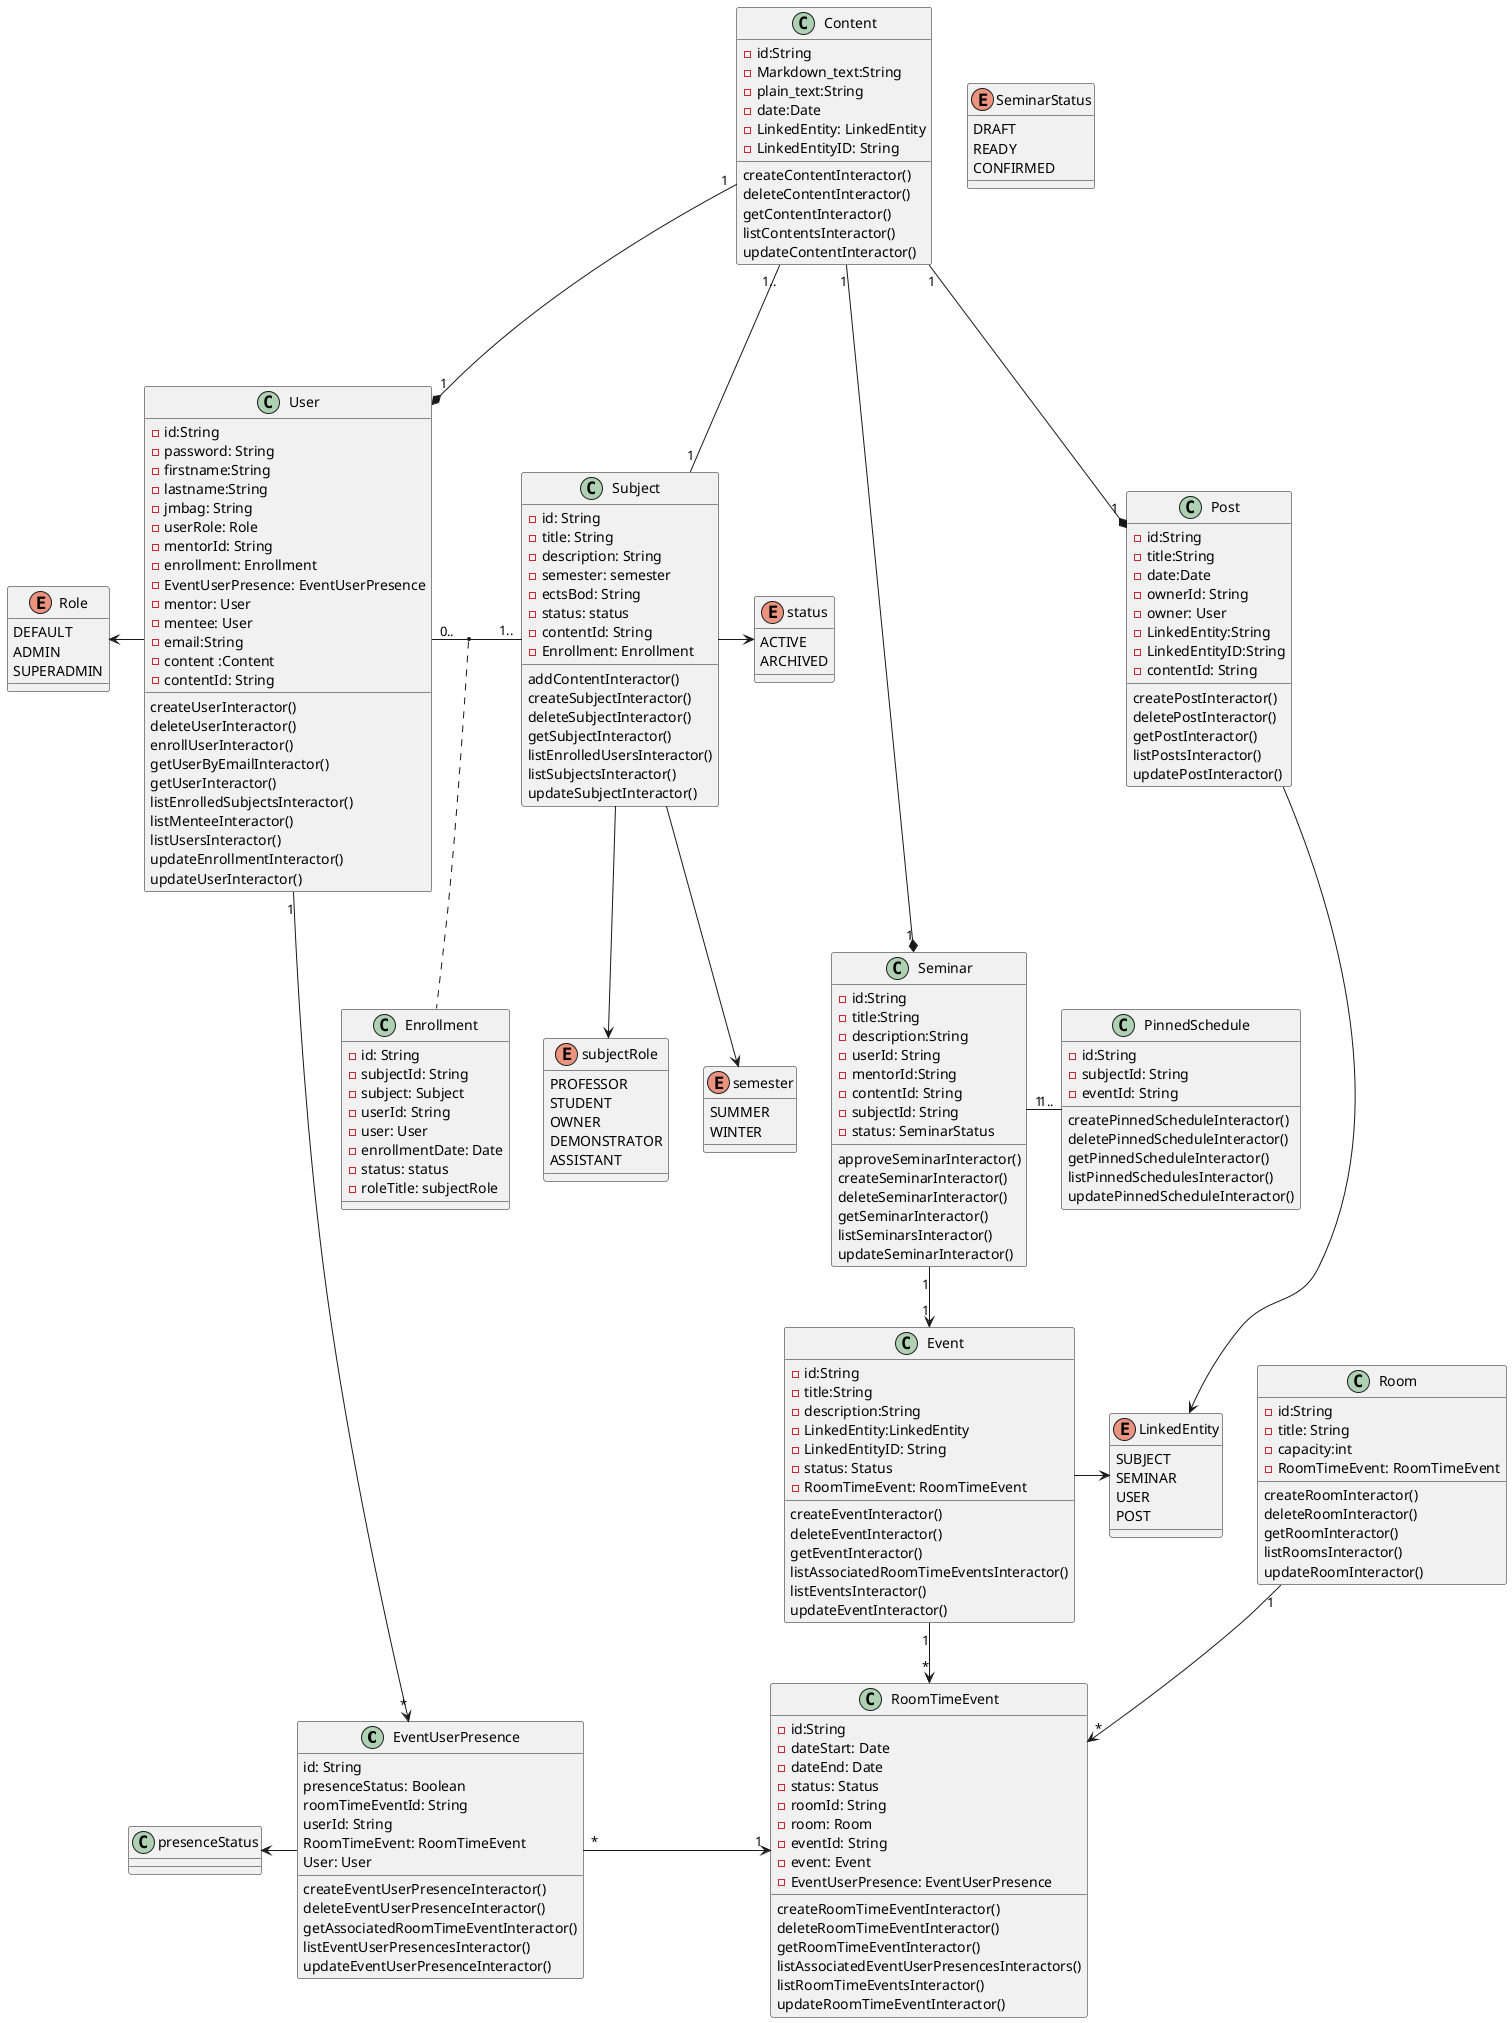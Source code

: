@startuml UMLclass

top to bottom direction

class EventUserPresence {
    id: String
    presenceStatus: Boolean
    roomTimeEventId: String
    userId: String
    RoomTimeEvent: RoomTimeEvent
    User: User 
    createEventUserPresenceInteractor()
    deleteEventUserPresenceInteractor()
    getAssociatedRoomTimeEventInteractor()
    listEventUserPresencesInteractor()
    updateEventUserPresenceInteractor()
    
}

class Content{
    -id:String 
    -Markdown_text:String
    -plain_text:String
    -date:Date
    -LinkedEntity: LinkedEntity
    -LinkedEntityID: String
    createContentInteractor()
    deleteContentInteractor()
    getContentInteractor()
    listContentsInteractor()
    updateContentInteractor()
}

class Post{
    -id:String
    -title:String 
    -date:Date
    -ownerId: String
    -owner: User 
    -LinkedEntity:String
    -LinkedEntityID:String
    -contentId: String
    createPostInteractor()
    deletePostInteractor()
    getPostInteractor()
    listPostsInteractor()
    updatePostInteractor()

}

class User {
    -id:String 
    -password: String
    -firstname:String
    -lastname:String
    -jmbag: String
    -userRole: Role
    -mentorId: String
    -enrollment: Enrollment
    -EventUserPresence: EventUserPresence
    -mentor: User
    -mentee: User
    -email:String 
    -content :Content
    -contentId: String
    createUserInteractor()
    deleteUserInteractor()
    enrollUserInteractor()
    getUserByEmailInteractor()
    getUserInteractor()
    listEnrolledSubjectsInteractor()
    listMenteeInteractor()
    listUsersInteractor()
    updateEnrollmentInteractor()
    updateUserInteractor()
}

class PinnedSchedule { 
    -id:String
    -subjectId: String
    -eventId: String
    createPinnedScheduleInteractor()
    deletePinnedScheduleInteractor()
    getPinnedScheduleInteractor()
    listPinnedSchedulesInteractor()
    updatePinnedScheduleInteractor()
}

class Event { 
    -id:String 
    -title:String 
    -description:String 
    -LinkedEntity:LinkedEntity
    -LinkedEntityID: String 
    -status: Status
    -RoomTimeEvent: RoomTimeEvent
    createEventInteractor()
    deleteEventInteractor()
    getEventInteractor()
    listAssociatedRoomTimeEventsInteractor()
    listEventsInteractor()
    updateEventInteractor()
}

class Room { 
    -id:String 
    -title: String
    -capacity:int 
    -RoomTimeEvent: RoomTimeEvent
    createRoomInteractor()
    deleteRoomInteractor()
    getRoomInteractor()
    listRoomsInteractor()
    updateRoomInteractor()
}

class RoomTimeEvent {
    -id:String 
    -dateStart: Date
    -dateEnd: Date
    -status: Status
    -roomId: String
    -room: Room
    -eventId: String
    -event: Event 
    -EventUserPresence: EventUserPresence
    createRoomTimeEventInteractor()
    deleteRoomTimeEventInteractor()
    getRoomTimeEventInteractor()
    listAssociatedEventUserPresencesInteractors()
    listRoomTimeEventsInteractor()
    updateRoomTimeEventInteractor()
}

class Enrollment { 
    -id: String
    -subjectId: String
    -subject: Subject
    -userId: String
    -user: User
    -enrollmentDate: Date
    -status: status
    -roleTitle: subjectRole

}

class Seminar { 
    -id:String
    -title:String 
    -description:String 
    -userId: String
    -mentorId:String 
    -contentId: String
    -subjectId: String
    -status: SeminarStatus
    approveSeminarInteractor()
    createSeminarInteractor()
    deleteSeminarInteractor()
    getSeminarInteractor()
    listSeminarsInteractor()
    updateSeminarInteractor()

}

class Subject { 
    -id: String 
    -title: String 
    -description: String 
    -semester: semester
    -ectsBod: String 
    -status: status
    -contentId: String
    -Enrollment: Enrollment 
    addContentInteractor()
    createSubjectInteractor()
    deleteSubjectInteractor()
    getSubjectInteractor()
    listEnrolledUsersInteractor()
    listSubjectsInteractor()
    updateSubjectInteractor()
}


enum LinkedEntity { 
    SUBJECT
    SEMINAR
    USER
    POST
}

enum semester { 
    SUMMER  
    WINTER 
}
enum status { 
    ACTIVE
    ARCHIVED
}

enum SeminarStatus {
    DRAFT 
    READY
    CONFIRMED
}

enum Role {
    DEFAULT
    ADMIN
    SUPERADMIN
}



enum subjectRole { 
    PROFESSOR
    STUDENT
    OWNER
    DEMONSTRATOR
    ASSISTANT
}


Content "1" ---* "1" Post
Content "1.." --- "1" Subject
Content "1" ---* "1" User
Content "1" ---* "1" Seminar

User "0.." - "1.." Subject
(User, Subject) .. Enrollment  

Seminar "1" -right- "1.." PinnedSchedule
Seminar "1" --> "1" Event
Event "1" --> "*" RoomTimeEvent
Room "1" --> "*" RoomTimeEvent

User "1" ----> "*" EventUserPresence
EventUserPresence "*" -right-> "1" RoomTimeEvent

User -left> Role 
Subject --> subjectRole
Subject -right> status
Subject --> semester
presenceStatus <- EventUserPresence
Post ---> LinkedEntity
Event -> LinkedEntity

@enduml